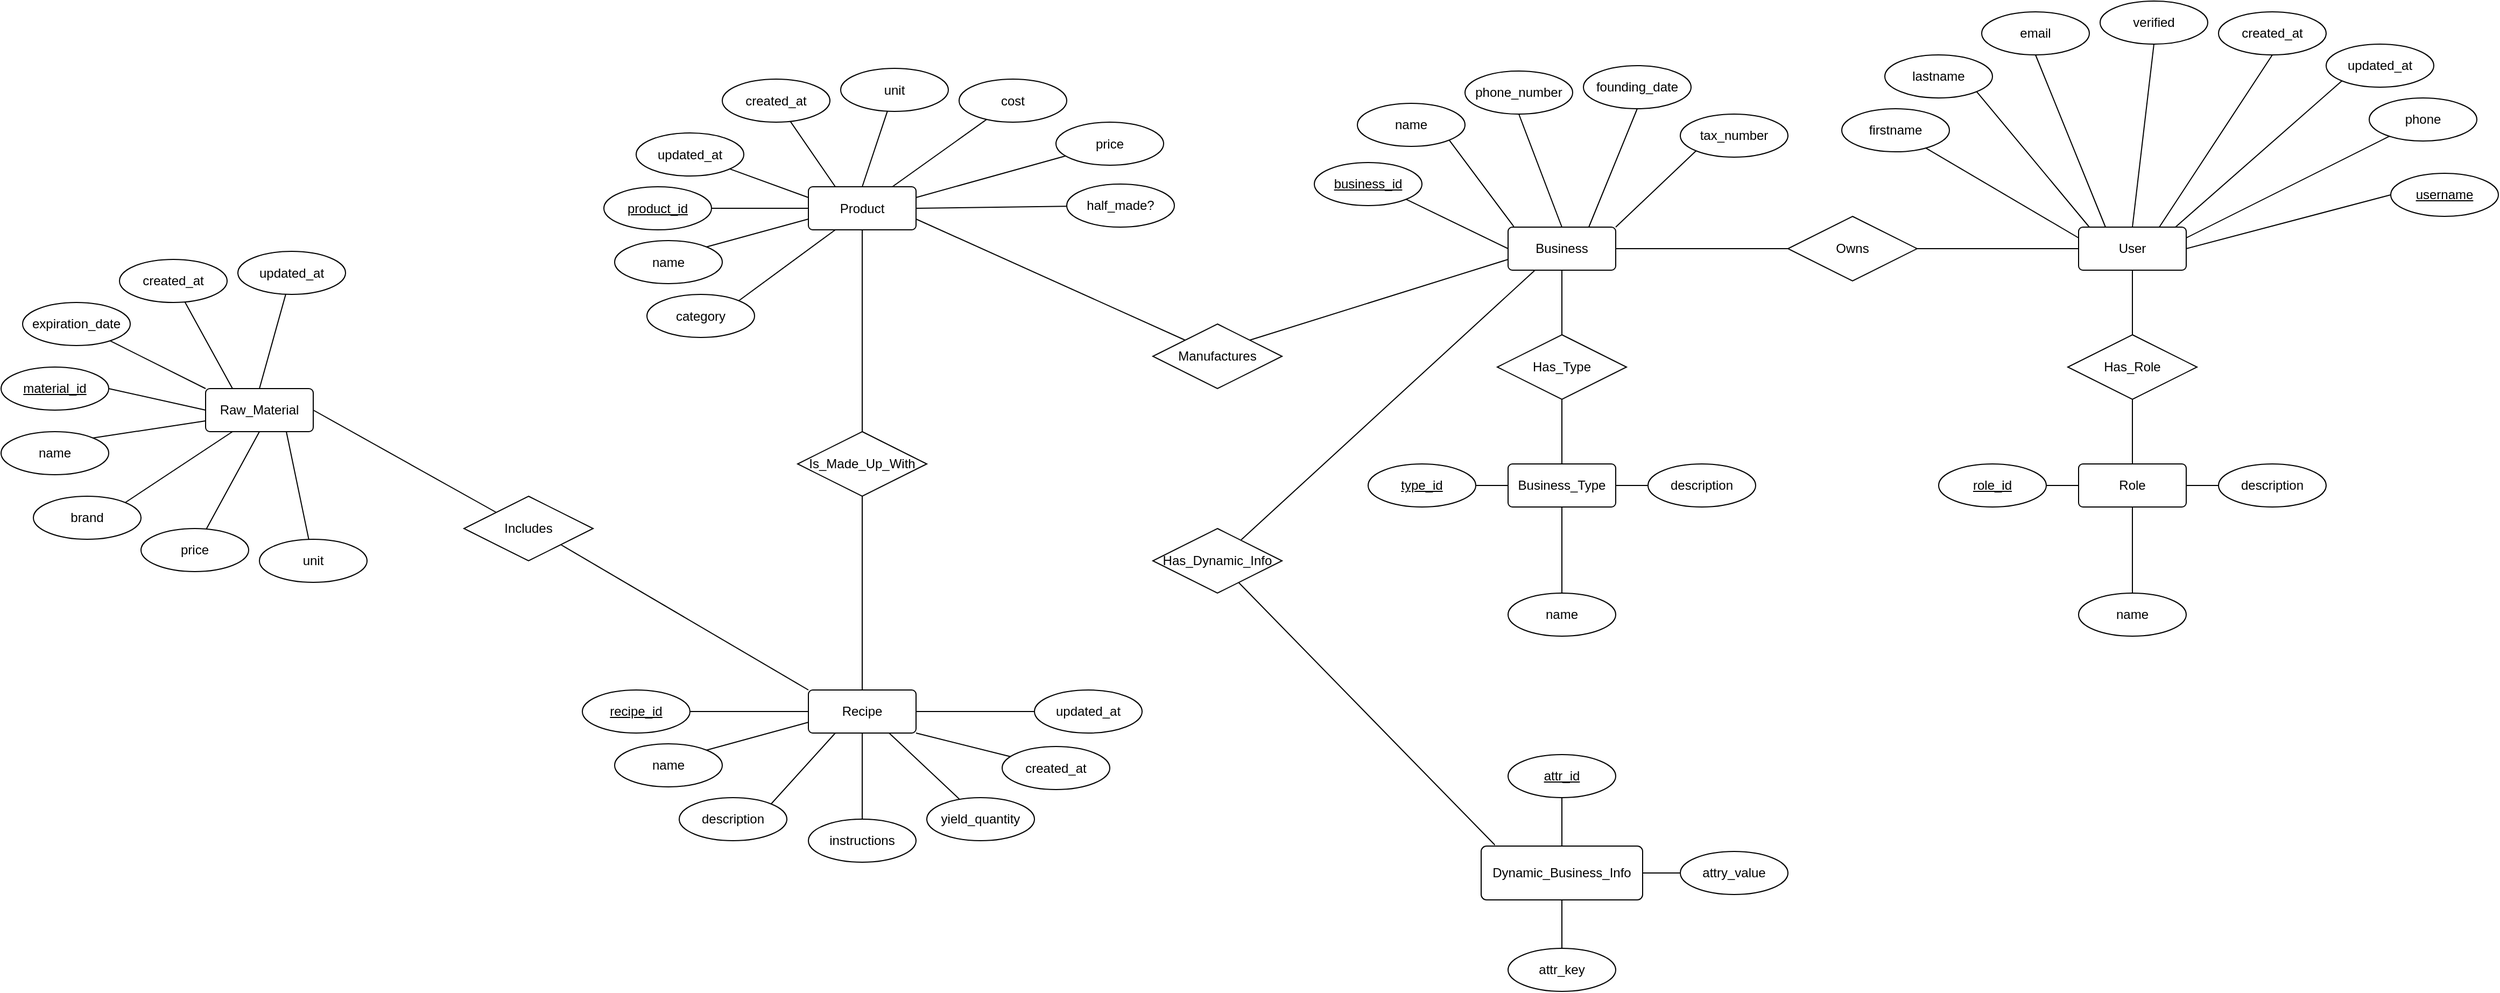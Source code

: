 <mxfile version="21.6.1" type="device">
  <diagram id="R2lEEEUBdFMjLlhIrx00" name="Page-1">
    <mxGraphModel dx="2848" dy="674" grid="1" gridSize="10" guides="1" tooltips="1" connect="1" arrows="1" fold="1" page="1" pageScale="1" pageWidth="827" pageHeight="1169" background="#ffffff" math="0" shadow="0" extFonts="Permanent Marker^https://fonts.googleapis.com/css?family=Permanent+Marker">
      <root>
        <mxCell id="0" />
        <mxCell id="1" parent="0" />
        <mxCell id="fsgZ0Ki85QxKcjYv2eqa-1" value="User" style="rounded=1;arcSize=10;whiteSpace=wrap;html=1;align=center;" parent="1" vertex="1">
          <mxGeometry x="360" y="330" width="100" height="40" as="geometry" />
        </mxCell>
        <mxCell id="fsgZ0Ki85QxKcjYv2eqa-3" value="&lt;u&gt;username&lt;/u&gt;" style="ellipse;whiteSpace=wrap;html=1;align=center;" parent="1" vertex="1">
          <mxGeometry x="650" y="280" width="100" height="40" as="geometry" />
        </mxCell>
        <mxCell id="fsgZ0Ki85QxKcjYv2eqa-4" value="firstname" style="ellipse;whiteSpace=wrap;html=1;align=center;" parent="1" vertex="1">
          <mxGeometry x="140" y="220" width="100" height="40" as="geometry" />
        </mxCell>
        <mxCell id="fsgZ0Ki85QxKcjYv2eqa-5" value="lastname" style="ellipse;whiteSpace=wrap;html=1;align=center;" parent="1" vertex="1">
          <mxGeometry x="180" y="170" width="100" height="40" as="geometry" />
        </mxCell>
        <mxCell id="fsgZ0Ki85QxKcjYv2eqa-6" value="verified" style="ellipse;whiteSpace=wrap;html=1;align=center;" parent="1" vertex="1">
          <mxGeometry x="380" y="120" width="100" height="40" as="geometry" />
        </mxCell>
        <mxCell id="fsgZ0Ki85QxKcjYv2eqa-7" value="" style="endArrow=none;html=1;rounded=0;exitX=0;exitY=0.25;exitDx=0;exitDy=0;" parent="1" source="fsgZ0Ki85QxKcjYv2eqa-1" target="fsgZ0Ki85QxKcjYv2eqa-4" edge="1">
          <mxGeometry relative="1" as="geometry">
            <mxPoint x="360" y="330" as="sourcePoint" />
            <mxPoint x="480" y="400" as="targetPoint" />
          </mxGeometry>
        </mxCell>
        <mxCell id="fsgZ0Ki85QxKcjYv2eqa-8" value="" style="endArrow=none;html=1;rounded=0;entryX=1;entryY=1;entryDx=0;entryDy=0;exitX=0.1;exitY=0;exitDx=0;exitDy=0;exitPerimeter=0;" parent="1" source="fsgZ0Ki85QxKcjYv2eqa-1" target="fsgZ0Ki85QxKcjYv2eqa-5" edge="1">
          <mxGeometry relative="1" as="geometry">
            <mxPoint x="380" y="330" as="sourcePoint" />
            <mxPoint x="420" y="210" as="targetPoint" />
          </mxGeometry>
        </mxCell>
        <mxCell id="fsgZ0Ki85QxKcjYv2eqa-9" value="" style="endArrow=none;html=1;rounded=0;entryX=0.5;entryY=1;entryDx=0;entryDy=0;exitX=0.5;exitY=0;exitDx=0;exitDy=0;" parent="1" source="fsgZ0Ki85QxKcjYv2eqa-1" target="fsgZ0Ki85QxKcjYv2eqa-6" edge="1">
          <mxGeometry relative="1" as="geometry">
            <mxPoint x="470" y="340" as="sourcePoint" />
            <mxPoint x="560" y="250" as="targetPoint" />
          </mxGeometry>
        </mxCell>
        <mxCell id="fsgZ0Ki85QxKcjYv2eqa-10" value="" style="endArrow=none;html=1;rounded=0;entryX=0;entryY=0.5;entryDx=0;entryDy=0;exitX=1;exitY=0.5;exitDx=0;exitDy=0;" parent="1" source="fsgZ0Ki85QxKcjYv2eqa-1" target="fsgZ0Ki85QxKcjYv2eqa-3" edge="1">
          <mxGeometry relative="1" as="geometry">
            <mxPoint x="450" y="350" as="sourcePoint" />
            <mxPoint x="610" y="310" as="targetPoint" />
          </mxGeometry>
        </mxCell>
        <mxCell id="fsgZ0Ki85QxKcjYv2eqa-12" value="email" style="ellipse;whiteSpace=wrap;html=1;align=center;" parent="1" vertex="1">
          <mxGeometry x="270" y="130" width="100" height="40" as="geometry" />
        </mxCell>
        <mxCell id="fsgZ0Ki85QxKcjYv2eqa-13" value="" style="endArrow=none;html=1;rounded=0;entryX=0.5;entryY=1;entryDx=0;entryDy=0;exitX=0.25;exitY=0;exitDx=0;exitDy=0;" parent="1" source="fsgZ0Ki85QxKcjYv2eqa-1" target="fsgZ0Ki85QxKcjYv2eqa-12" edge="1">
          <mxGeometry relative="1" as="geometry">
            <mxPoint x="500" y="330" as="sourcePoint" />
            <mxPoint x="540" y="210" as="targetPoint" />
          </mxGeometry>
        </mxCell>
        <mxCell id="fsgZ0Ki85QxKcjYv2eqa-14" value="created_at" style="ellipse;whiteSpace=wrap;html=1;align=center;" parent="1" vertex="1">
          <mxGeometry x="490" y="130" width="100" height="40" as="geometry" />
        </mxCell>
        <mxCell id="fsgZ0Ki85QxKcjYv2eqa-15" value="" style="endArrow=none;html=1;rounded=0;entryX=0.5;entryY=1;entryDx=0;entryDy=0;exitX=0.75;exitY=0;exitDx=0;exitDy=0;" parent="1" source="fsgZ0Ki85QxKcjYv2eqa-1" target="fsgZ0Ki85QxKcjYv2eqa-14" edge="1">
          <mxGeometry relative="1" as="geometry">
            <mxPoint x="450" y="330" as="sourcePoint" />
            <mxPoint x="520" y="160.12" as="targetPoint" />
          </mxGeometry>
        </mxCell>
        <mxCell id="fsgZ0Ki85QxKcjYv2eqa-16" value="updated_at" style="ellipse;whiteSpace=wrap;html=1;align=center;" parent="1" vertex="1">
          <mxGeometry x="590" y="160" width="100" height="40" as="geometry" />
        </mxCell>
        <mxCell id="fsgZ0Ki85QxKcjYv2eqa-17" value="" style="endArrow=none;html=1;rounded=0;entryX=0;entryY=1;entryDx=0;entryDy=0;" parent="1" target="fsgZ0Ki85QxKcjYv2eqa-16" edge="1">
          <mxGeometry relative="1" as="geometry">
            <mxPoint x="450" y="330" as="sourcePoint" />
            <mxPoint x="675" y="340" as="targetPoint" />
          </mxGeometry>
        </mxCell>
        <mxCell id="fsgZ0Ki85QxKcjYv2eqa-18" value="phone&lt;br&gt;" style="ellipse;whiteSpace=wrap;html=1;align=center;" parent="1" vertex="1">
          <mxGeometry x="630" y="210" width="100" height="40" as="geometry" />
        </mxCell>
        <mxCell id="fsgZ0Ki85QxKcjYv2eqa-19" value="" style="endArrow=none;html=1;rounded=0;exitX=1;exitY=0.25;exitDx=0;exitDy=0;" parent="1" source="fsgZ0Ki85QxKcjYv2eqa-1" target="fsgZ0Ki85QxKcjYv2eqa-18" edge="1">
          <mxGeometry relative="1" as="geometry">
            <mxPoint x="460" y="350" as="sourcePoint" />
            <mxPoint x="570" y="470" as="targetPoint" />
          </mxGeometry>
        </mxCell>
        <mxCell id="fsgZ0Ki85QxKcjYv2eqa-21" value="Business" style="rounded=1;arcSize=10;whiteSpace=wrap;html=1;align=center;" parent="1" vertex="1">
          <mxGeometry x="-170" y="330" width="100" height="40" as="geometry" />
        </mxCell>
        <mxCell id="fsgZ0Ki85QxKcjYv2eqa-22" value="&lt;u&gt;business_id&lt;/u&gt;" style="ellipse;whiteSpace=wrap;html=1;align=center;" parent="1" vertex="1">
          <mxGeometry x="-350" y="270" width="100" height="40" as="geometry" />
        </mxCell>
        <mxCell id="fsgZ0Ki85QxKcjYv2eqa-23" value="" style="endArrow=none;html=1;rounded=0;entryX=1;entryY=1;entryDx=0;entryDy=0;exitX=0;exitY=0.5;exitDx=0;exitDy=0;" parent="1" source="fsgZ0Ki85QxKcjYv2eqa-21" target="fsgZ0Ki85QxKcjYv2eqa-22" edge="1">
          <mxGeometry relative="1" as="geometry">
            <mxPoint x="-170" y="350" as="sourcePoint" />
            <mxPoint x="80" y="297" as="targetPoint" />
          </mxGeometry>
        </mxCell>
        <mxCell id="fsgZ0Ki85QxKcjYv2eqa-24" value="tax_number" style="ellipse;whiteSpace=wrap;html=1;align=center;" parent="1" vertex="1">
          <mxGeometry x="-10" y="225" width="100" height="40" as="geometry" />
        </mxCell>
        <mxCell id="fsgZ0Ki85QxKcjYv2eqa-25" value="" style="endArrow=none;html=1;rounded=0;entryX=0;entryY=1;entryDx=0;entryDy=0;exitX=1;exitY=0;exitDx=0;exitDy=0;" parent="1" source="fsgZ0Ki85QxKcjYv2eqa-21" target="fsgZ0Ki85QxKcjYv2eqa-24" edge="1">
          <mxGeometry relative="1" as="geometry">
            <mxPoint x="210" y="350" as="sourcePoint" />
            <mxPoint x="-270" y="400" as="targetPoint" />
          </mxGeometry>
        </mxCell>
        <mxCell id="fsgZ0Ki85QxKcjYv2eqa-27" value="phone_number" style="ellipse;whiteSpace=wrap;html=1;align=center;" parent="1" vertex="1">
          <mxGeometry x="-210" y="185" width="100" height="40" as="geometry" />
        </mxCell>
        <mxCell id="fsgZ0Ki85QxKcjYv2eqa-28" value="" style="endArrow=none;html=1;rounded=0;entryX=0.5;entryY=1;entryDx=0;entryDy=0;exitX=0.5;exitY=0;exitDx=0;exitDy=0;" parent="1" source="fsgZ0Ki85QxKcjYv2eqa-21" target="fsgZ0Ki85QxKcjYv2eqa-27" edge="1">
          <mxGeometry relative="1" as="geometry">
            <mxPoint x="-140" y="330" as="sourcePoint" />
            <mxPoint x="-144" y="230" as="targetPoint" />
          </mxGeometry>
        </mxCell>
        <mxCell id="fsgZ0Ki85QxKcjYv2eqa-29" value="founding_date" style="ellipse;whiteSpace=wrap;html=1;align=center;" parent="1" vertex="1">
          <mxGeometry x="-100" y="180" width="100" height="40" as="geometry" />
        </mxCell>
        <mxCell id="fsgZ0Ki85QxKcjYv2eqa-30" value="" style="endArrow=none;html=1;rounded=0;entryX=0.5;entryY=1;entryDx=0;entryDy=0;exitX=0.75;exitY=0;exitDx=0;exitDy=0;" parent="1" source="fsgZ0Ki85QxKcjYv2eqa-21" target="fsgZ0Ki85QxKcjYv2eqa-29" edge="1">
          <mxGeometry relative="1" as="geometry">
            <mxPoint x="-83" y="302" as="sourcePoint" />
            <mxPoint x="40" y="240" as="targetPoint" />
          </mxGeometry>
        </mxCell>
        <mxCell id="fsgZ0Ki85QxKcjYv2eqa-31" value="name" style="ellipse;whiteSpace=wrap;html=1;align=center;" parent="1" vertex="1">
          <mxGeometry x="-310" y="215" width="100" height="40" as="geometry" />
        </mxCell>
        <mxCell id="fsgZ0Ki85QxKcjYv2eqa-32" value="" style="endArrow=none;html=1;rounded=0;entryX=1;entryY=1;entryDx=0;entryDy=0;exitX=0.053;exitY=-0.013;exitDx=0;exitDy=0;exitPerimeter=0;" parent="1" source="fsgZ0Ki85QxKcjYv2eqa-21" target="fsgZ0Ki85QxKcjYv2eqa-31" edge="1">
          <mxGeometry relative="1" as="geometry">
            <mxPoint x="-170" y="330" as="sourcePoint" />
            <mxPoint x="-284" y="250" as="targetPoint" />
          </mxGeometry>
        </mxCell>
        <mxCell id="fsgZ0Ki85QxKcjYv2eqa-35" value="Business_Type" style="rounded=1;arcSize=10;whiteSpace=wrap;html=1;align=center;" parent="1" vertex="1">
          <mxGeometry x="-170" y="550" width="100" height="40" as="geometry" />
        </mxCell>
        <mxCell id="fsgZ0Ki85QxKcjYv2eqa-36" value="&lt;u&gt;type_id&lt;/u&gt;" style="ellipse;whiteSpace=wrap;html=1;align=center;" parent="1" vertex="1">
          <mxGeometry x="-300" y="550" width="100" height="40" as="geometry" />
        </mxCell>
        <mxCell id="fsgZ0Ki85QxKcjYv2eqa-37" value="" style="endArrow=none;html=1;rounded=0;entryX=1;entryY=0.5;entryDx=0;entryDy=0;exitX=0;exitY=0.5;exitDx=0;exitDy=0;" parent="1" source="fsgZ0Ki85QxKcjYv2eqa-35" target="fsgZ0Ki85QxKcjYv2eqa-36" edge="1">
          <mxGeometry relative="1" as="geometry">
            <mxPoint x="-170" y="570" as="sourcePoint" />
            <mxPoint x="80" y="517" as="targetPoint" />
          </mxGeometry>
        </mxCell>
        <mxCell id="fsgZ0Ki85QxKcjYv2eqa-40" value="description" style="ellipse;whiteSpace=wrap;html=1;align=center;" parent="1" vertex="1">
          <mxGeometry x="-40" y="550" width="100" height="40" as="geometry" />
        </mxCell>
        <mxCell id="fsgZ0Ki85QxKcjYv2eqa-41" value="" style="endArrow=none;html=1;rounded=0;entryX=0;entryY=0.5;entryDx=0;entryDy=0;exitX=1;exitY=0.5;exitDx=0;exitDy=0;" parent="1" source="fsgZ0Ki85QxKcjYv2eqa-35" target="fsgZ0Ki85QxKcjYv2eqa-40" edge="1">
          <mxGeometry relative="1" as="geometry">
            <mxPoint x="-140" y="550" as="sourcePoint" />
            <mxPoint x="-144" y="450" as="targetPoint" />
          </mxGeometry>
        </mxCell>
        <mxCell id="fsgZ0Ki85QxKcjYv2eqa-44" value="name" style="ellipse;whiteSpace=wrap;html=1;align=center;" parent="1" vertex="1">
          <mxGeometry x="-170" y="670" width="100" height="40" as="geometry" />
        </mxCell>
        <mxCell id="fsgZ0Ki85QxKcjYv2eqa-45" value="" style="endArrow=none;html=1;rounded=0;exitX=0.5;exitY=1;exitDx=0;exitDy=0;entryX=0.5;entryY=0;entryDx=0;entryDy=0;" parent="1" source="fsgZ0Ki85QxKcjYv2eqa-35" target="fsgZ0Ki85QxKcjYv2eqa-44" edge="1">
          <mxGeometry relative="1" as="geometry">
            <mxPoint x="-120" y="590" as="sourcePoint" />
            <mxPoint x="-114" y="630" as="targetPoint" />
          </mxGeometry>
        </mxCell>
        <mxCell id="fsgZ0Ki85QxKcjYv2eqa-46" value="Has_Type" style="shape=rhombus;perimeter=rhombusPerimeter;whiteSpace=wrap;html=1;align=center;" parent="1" vertex="1">
          <mxGeometry x="-180" y="430" width="120" height="60" as="geometry" />
        </mxCell>
        <mxCell id="fsgZ0Ki85QxKcjYv2eqa-47" value="" style="endArrow=none;html=1;rounded=0;entryX=0.5;entryY=1;entryDx=0;entryDy=0;exitX=0.5;exitY=0;exitDx=0;exitDy=0;" parent="1" source="fsgZ0Ki85QxKcjYv2eqa-35" target="fsgZ0Ki85QxKcjYv2eqa-46" edge="1">
          <mxGeometry width="50" height="50" relative="1" as="geometry">
            <mxPoint x="-104" y="540" as="sourcePoint" />
            <mxPoint x="-54" y="490" as="targetPoint" />
          </mxGeometry>
        </mxCell>
        <mxCell id="fsgZ0Ki85QxKcjYv2eqa-49" value="" style="endArrow=none;html=1;rounded=0;entryX=0.5;entryY=1;entryDx=0;entryDy=0;exitX=0.5;exitY=0;exitDx=0;exitDy=0;" parent="1" source="fsgZ0Ki85QxKcjYv2eqa-46" target="fsgZ0Ki85QxKcjYv2eqa-21" edge="1">
          <mxGeometry width="50" height="50" relative="1" as="geometry">
            <mxPoint x="-120.5" y="430" as="sourcePoint" />
            <mxPoint x="-120.5" y="370" as="targetPoint" />
          </mxGeometry>
        </mxCell>
        <mxCell id="fsgZ0Ki85QxKcjYv2eqa-51" value="Owns" style="shape=rhombus;perimeter=rhombusPerimeter;whiteSpace=wrap;html=1;align=center;" parent="1" vertex="1">
          <mxGeometry x="90" y="320" width="120" height="60" as="geometry" />
        </mxCell>
        <mxCell id="fsgZ0Ki85QxKcjYv2eqa-52" value="" style="endArrow=none;html=1;rounded=0;entryX=0;entryY=0.5;entryDx=0;entryDy=0;exitX=1;exitY=0.5;exitDx=0;exitDy=0;" parent="1" source="fsgZ0Ki85QxKcjYv2eqa-51" target="fsgZ0Ki85QxKcjYv2eqa-1" edge="1">
          <mxGeometry relative="1" as="geometry">
            <mxPoint x="210" y="350" as="sourcePoint" />
            <mxPoint x="320" y="350" as="targetPoint" />
          </mxGeometry>
        </mxCell>
        <mxCell id="fsgZ0Ki85QxKcjYv2eqa-53" value="" style="endArrow=none;html=1;rounded=0;entryX=0;entryY=0.5;entryDx=0;entryDy=0;exitX=1;exitY=0.5;exitDx=0;exitDy=0;" parent="1" source="fsgZ0Ki85QxKcjYv2eqa-21" target="fsgZ0Ki85QxKcjYv2eqa-51" edge="1">
          <mxGeometry relative="1" as="geometry">
            <mxPoint x="-40" y="350" as="sourcePoint" />
            <mxPoint x="80" y="350" as="targetPoint" />
          </mxGeometry>
        </mxCell>
        <mxCell id="fsgZ0Ki85QxKcjYv2eqa-55" value="Role" style="rounded=1;arcSize=10;whiteSpace=wrap;html=1;align=center;" parent="1" vertex="1">
          <mxGeometry x="360" y="550" width="100" height="40" as="geometry" />
        </mxCell>
        <mxCell id="fsgZ0Ki85QxKcjYv2eqa-56" value="&lt;u&gt;role_id&lt;/u&gt;" style="ellipse;whiteSpace=wrap;html=1;align=center;" parent="1" vertex="1">
          <mxGeometry x="230" y="550" width="100" height="40" as="geometry" />
        </mxCell>
        <mxCell id="fsgZ0Ki85QxKcjYv2eqa-57" value="" style="endArrow=none;html=1;rounded=0;entryX=1;entryY=0.5;entryDx=0;entryDy=0;exitX=0;exitY=0.5;exitDx=0;exitDy=0;" parent="1" source="fsgZ0Ki85QxKcjYv2eqa-55" target="fsgZ0Ki85QxKcjYv2eqa-56" edge="1">
          <mxGeometry relative="1" as="geometry">
            <mxPoint x="360" y="570" as="sourcePoint" />
            <mxPoint x="610" y="517" as="targetPoint" />
          </mxGeometry>
        </mxCell>
        <mxCell id="fsgZ0Ki85QxKcjYv2eqa-58" value="description" style="ellipse;whiteSpace=wrap;html=1;align=center;" parent="1" vertex="1">
          <mxGeometry x="490" y="550" width="100" height="40" as="geometry" />
        </mxCell>
        <mxCell id="fsgZ0Ki85QxKcjYv2eqa-59" value="" style="endArrow=none;html=1;rounded=0;entryX=0;entryY=0.5;entryDx=0;entryDy=0;" parent="1" source="fsgZ0Ki85QxKcjYv2eqa-55" target="fsgZ0Ki85QxKcjYv2eqa-58" edge="1">
          <mxGeometry relative="1" as="geometry">
            <mxPoint x="390" y="550" as="sourcePoint" />
            <mxPoint x="386" y="450" as="targetPoint" />
          </mxGeometry>
        </mxCell>
        <mxCell id="fsgZ0Ki85QxKcjYv2eqa-60" value="name" style="ellipse;whiteSpace=wrap;html=1;align=center;" parent="1" vertex="1">
          <mxGeometry x="360" y="670" width="100" height="40" as="geometry" />
        </mxCell>
        <mxCell id="fsgZ0Ki85QxKcjYv2eqa-61" value="" style="endArrow=none;html=1;rounded=0;exitX=0.5;exitY=1;exitDx=0;exitDy=0;entryX=0.5;entryY=0;entryDx=0;entryDy=0;" parent="1" source="fsgZ0Ki85QxKcjYv2eqa-55" target="fsgZ0Ki85QxKcjYv2eqa-60" edge="1">
          <mxGeometry relative="1" as="geometry">
            <mxPoint x="410" y="590" as="sourcePoint" />
            <mxPoint x="416" y="630" as="targetPoint" />
          </mxGeometry>
        </mxCell>
        <mxCell id="fsgZ0Ki85QxKcjYv2eqa-63" value="Has_Role" style="shape=rhombus;perimeter=rhombusPerimeter;whiteSpace=wrap;html=1;align=center;" parent="1" vertex="1">
          <mxGeometry x="350" y="430" width="120" height="60" as="geometry" />
        </mxCell>
        <mxCell id="fsgZ0Ki85QxKcjYv2eqa-64" value="" style="endArrow=none;html=1;rounded=0;entryX=0.5;entryY=0;entryDx=0;entryDy=0;" parent="1" target="fsgZ0Ki85QxKcjYv2eqa-63" edge="1">
          <mxGeometry relative="1" as="geometry">
            <mxPoint x="410" y="370" as="sourcePoint" />
            <mxPoint x="410" y="430" as="targetPoint" />
          </mxGeometry>
        </mxCell>
        <mxCell id="fsgZ0Ki85QxKcjYv2eqa-65" value="" style="endArrow=none;html=1;rounded=0;entryX=0.5;entryY=0;entryDx=0;entryDy=0;" parent="1" target="fsgZ0Ki85QxKcjYv2eqa-55" edge="1">
          <mxGeometry relative="1" as="geometry">
            <mxPoint x="410" y="490" as="sourcePoint" />
            <mxPoint x="420" y="440" as="targetPoint" />
          </mxGeometry>
        </mxCell>
        <mxCell id="fsgZ0Ki85QxKcjYv2eqa-89" value="Product" style="rounded=1;arcSize=10;whiteSpace=wrap;html=1;align=center;" parent="1" vertex="1">
          <mxGeometry x="-820" y="292.5" width="100" height="40" as="geometry" />
        </mxCell>
        <mxCell id="fsgZ0Ki85QxKcjYv2eqa-90" value="&lt;u&gt;product_id&lt;/u&gt;" style="ellipse;whiteSpace=wrap;html=1;align=center;" parent="1" vertex="1">
          <mxGeometry x="-1010" y="292.5" width="100" height="40" as="geometry" />
        </mxCell>
        <mxCell id="fsgZ0Ki85QxKcjYv2eqa-91" value="" style="endArrow=none;html=1;rounded=0;entryX=1;entryY=0.5;entryDx=0;entryDy=0;exitX=0;exitY=0.5;exitDx=0;exitDy=0;" parent="1" source="fsgZ0Ki85QxKcjYv2eqa-89" target="fsgZ0Ki85QxKcjYv2eqa-90" edge="1">
          <mxGeometry relative="1" as="geometry">
            <mxPoint x="-820" y="312.5" as="sourcePoint" />
            <mxPoint x="-570" y="259.5" as="targetPoint" />
          </mxGeometry>
        </mxCell>
        <mxCell id="fsgZ0Ki85QxKcjYv2eqa-92" value="price" style="ellipse;whiteSpace=wrap;html=1;align=center;" parent="1" vertex="1">
          <mxGeometry x="-590" y="232.5" width="100" height="40" as="geometry" />
        </mxCell>
        <mxCell id="fsgZ0Ki85QxKcjYv2eqa-93" value="" style="endArrow=none;html=1;rounded=0;exitX=1;exitY=0.25;exitDx=0;exitDy=0;" parent="1" source="fsgZ0Ki85QxKcjYv2eqa-89" target="fsgZ0Ki85QxKcjYv2eqa-92" edge="1">
          <mxGeometry relative="1" as="geometry">
            <mxPoint x="-790" y="292.5" as="sourcePoint" />
            <mxPoint x="-794" y="192.5" as="targetPoint" />
          </mxGeometry>
        </mxCell>
        <mxCell id="fsgZ0Ki85QxKcjYv2eqa-94" value="name" style="ellipse;whiteSpace=wrap;html=1;align=center;" parent="1" vertex="1">
          <mxGeometry x="-1000" y="342.5" width="100" height="40" as="geometry" />
        </mxCell>
        <mxCell id="fsgZ0Ki85QxKcjYv2eqa-95" value="" style="endArrow=none;html=1;rounded=0;exitX=0;exitY=0.75;exitDx=0;exitDy=0;entryX=1;entryY=0;entryDx=0;entryDy=0;" parent="1" source="fsgZ0Ki85QxKcjYv2eqa-89" target="fsgZ0Ki85QxKcjYv2eqa-94" edge="1">
          <mxGeometry relative="1" as="geometry">
            <mxPoint x="-770" y="332.5" as="sourcePoint" />
            <mxPoint x="-764" y="372.5" as="targetPoint" />
          </mxGeometry>
        </mxCell>
        <mxCell id="fsgZ0Ki85QxKcjYv2eqa-96" value="category" style="ellipse;whiteSpace=wrap;html=1;align=center;" parent="1" vertex="1">
          <mxGeometry x="-970" y="392.5" width="100" height="40" as="geometry" />
        </mxCell>
        <mxCell id="fsgZ0Ki85QxKcjYv2eqa-97" value="" style="endArrow=none;html=1;rounded=0;exitX=0.25;exitY=1;exitDx=0;exitDy=0;entryX=1;entryY=0;entryDx=0;entryDy=0;" parent="1" source="fsgZ0Ki85QxKcjYv2eqa-89" target="fsgZ0Ki85QxKcjYv2eqa-96" edge="1">
          <mxGeometry relative="1" as="geometry">
            <mxPoint x="-702" y="332.5" as="sourcePoint" />
            <mxPoint x="-654" y="372.5" as="targetPoint" />
          </mxGeometry>
        </mxCell>
        <mxCell id="fsgZ0Ki85QxKcjYv2eqa-98" value="cost" style="ellipse;whiteSpace=wrap;html=1;align=center;" parent="1" vertex="1">
          <mxGeometry x="-680" y="192.5" width="100" height="40" as="geometry" />
        </mxCell>
        <mxCell id="fsgZ0Ki85QxKcjYv2eqa-99" value="" style="endArrow=none;html=1;rounded=0;" parent="1" source="fsgZ0Ki85QxKcjYv2eqa-89" target="fsgZ0Ki85QxKcjYv2eqa-98" edge="1">
          <mxGeometry relative="1" as="geometry">
            <mxPoint x="-650" y="322.5" as="sourcePoint" />
            <mxPoint x="-674" y="182.5" as="targetPoint" />
          </mxGeometry>
        </mxCell>
        <mxCell id="fsgZ0Ki85QxKcjYv2eqa-100" value="unit" style="ellipse;whiteSpace=wrap;html=1;align=center;" parent="1" vertex="1">
          <mxGeometry x="-790" y="182.5" width="100" height="40" as="geometry" />
        </mxCell>
        <mxCell id="fsgZ0Ki85QxKcjYv2eqa-101" value="" style="endArrow=none;html=1;rounded=0;exitX=0.5;exitY=0;exitDx=0;exitDy=0;" parent="1" source="fsgZ0Ki85QxKcjYv2eqa-89" target="fsgZ0Ki85QxKcjYv2eqa-100" edge="1">
          <mxGeometry relative="1" as="geometry">
            <mxPoint x="-660" y="292.5" as="sourcePoint" />
            <mxPoint x="-589" y="142.5" as="targetPoint" />
          </mxGeometry>
        </mxCell>
        <mxCell id="fsgZ0Ki85QxKcjYv2eqa-102" value="created_at" style="ellipse;whiteSpace=wrap;html=1;align=center;" parent="1" vertex="1">
          <mxGeometry x="-900" y="192.5" width="100" height="40" as="geometry" />
        </mxCell>
        <mxCell id="fsgZ0Ki85QxKcjYv2eqa-103" value="" style="endArrow=none;html=1;rounded=0;exitX=0.25;exitY=0;exitDx=0;exitDy=0;" parent="1" source="fsgZ0Ki85QxKcjYv2eqa-89" target="fsgZ0Ki85QxKcjYv2eqa-102" edge="1">
          <mxGeometry relative="1" as="geometry">
            <mxPoint x="-630" y="242.5" as="sourcePoint" />
            <mxPoint x="-559" y="92.5" as="targetPoint" />
          </mxGeometry>
        </mxCell>
        <mxCell id="fsgZ0Ki85QxKcjYv2eqa-104" value="updated_at" style="ellipse;whiteSpace=wrap;html=1;align=center;" parent="1" vertex="1">
          <mxGeometry x="-980" y="242.5" width="100" height="40" as="geometry" />
        </mxCell>
        <mxCell id="fsgZ0Ki85QxKcjYv2eqa-105" value="" style="endArrow=none;html=1;rounded=0;exitX=0;exitY=0.25;exitDx=0;exitDy=0;" parent="1" source="fsgZ0Ki85QxKcjYv2eqa-89" target="fsgZ0Ki85QxKcjYv2eqa-104" edge="1">
          <mxGeometry relative="1" as="geometry">
            <mxPoint x="-720" y="312.5" as="sourcePoint" />
            <mxPoint x="-554" y="42.5" as="targetPoint" />
          </mxGeometry>
        </mxCell>
        <mxCell id="fsgZ0Ki85QxKcjYv2eqa-106" value="Manufactures" style="shape=rhombus;perimeter=rhombusPerimeter;whiteSpace=wrap;html=1;align=center;" parent="1" vertex="1">
          <mxGeometry x="-500" y="420" width="120" height="60" as="geometry" />
        </mxCell>
        <mxCell id="fsgZ0Ki85QxKcjYv2eqa-107" value="" style="endArrow=none;html=1;rounded=0;exitX=1;exitY=0.75;exitDx=0;exitDy=0;entryX=0;entryY=0;entryDx=0;entryDy=0;" parent="1" source="fsgZ0Ki85QxKcjYv2eqa-89" target="fsgZ0Ki85QxKcjYv2eqa-106" edge="1">
          <mxGeometry relative="1" as="geometry">
            <mxPoint x="-855" y="335" as="sourcePoint" />
            <mxPoint x="-945" y="401" as="targetPoint" />
          </mxGeometry>
        </mxCell>
        <mxCell id="fsgZ0Ki85QxKcjYv2eqa-108" value="" style="endArrow=none;html=1;rounded=0;exitX=0;exitY=0.75;exitDx=0;exitDy=0;entryX=1;entryY=0;entryDx=0;entryDy=0;" parent="1" source="fsgZ0Ki85QxKcjYv2eqa-21" target="fsgZ0Ki85QxKcjYv2eqa-106" edge="1">
          <mxGeometry relative="1" as="geometry">
            <mxPoint x="-780" y="325" as="sourcePoint" />
            <mxPoint x="-540" y="395" as="targetPoint" />
          </mxGeometry>
        </mxCell>
        <mxCell id="fsgZ0Ki85QxKcjYv2eqa-109" value="Is_Made_Up_With" style="shape=rhombus;perimeter=rhombusPerimeter;whiteSpace=wrap;html=1;align=center;" parent="1" vertex="1">
          <mxGeometry x="-830" y="520" width="120" height="60" as="geometry" />
        </mxCell>
        <mxCell id="fsgZ0Ki85QxKcjYv2eqa-110" value="" style="endArrow=none;html=1;rounded=0;exitX=0.5;exitY=1;exitDx=0;exitDy=0;entryX=0.5;entryY=0;entryDx=0;entryDy=0;" parent="1" source="fsgZ0Ki85QxKcjYv2eqa-89" target="fsgZ0Ki85QxKcjYv2eqa-109" edge="1">
          <mxGeometry relative="1" as="geometry">
            <mxPoint x="-710" y="333" as="sourcePoint" />
            <mxPoint x="-460" y="445" as="targetPoint" />
          </mxGeometry>
        </mxCell>
        <mxCell id="fsgZ0Ki85QxKcjYv2eqa-111" value="" style="endArrow=none;html=1;rounded=0;exitX=0.5;exitY=1;exitDx=0;exitDy=0;" parent="1" source="fsgZ0Ki85QxKcjYv2eqa-109" target="fsgZ0Ki85QxKcjYv2eqa-132" edge="1">
          <mxGeometry relative="1" as="geometry">
            <mxPoint x="-770.48" y="480" as="sourcePoint" />
            <mxPoint x="-770" y="590" as="targetPoint" />
          </mxGeometry>
        </mxCell>
        <mxCell id="fsgZ0Ki85QxKcjYv2eqa-132" value="Recipe" style="rounded=1;arcSize=10;whiteSpace=wrap;html=1;align=center;" parent="1" vertex="1">
          <mxGeometry x="-820" y="760" width="100" height="40" as="geometry" />
        </mxCell>
        <mxCell id="fsgZ0Ki85QxKcjYv2eqa-133" value="&lt;u&gt;recipe_id&lt;/u&gt;" style="ellipse;whiteSpace=wrap;html=1;align=center;" parent="1" vertex="1">
          <mxGeometry x="-1030" y="760" width="100" height="40" as="geometry" />
        </mxCell>
        <mxCell id="fsgZ0Ki85QxKcjYv2eqa-134" value="" style="endArrow=none;html=1;rounded=0;entryX=1;entryY=0.5;entryDx=0;entryDy=0;exitX=0;exitY=0.5;exitDx=0;exitDy=0;" parent="1" source="fsgZ0Ki85QxKcjYv2eqa-132" target="fsgZ0Ki85QxKcjYv2eqa-133" edge="1">
          <mxGeometry relative="1" as="geometry">
            <mxPoint x="-820" y="780" as="sourcePoint" />
            <mxPoint x="-570" y="727" as="targetPoint" />
          </mxGeometry>
        </mxCell>
        <mxCell id="fsgZ0Ki85QxKcjYv2eqa-135" value="instructions" style="ellipse;whiteSpace=wrap;html=1;align=center;" parent="1" vertex="1">
          <mxGeometry x="-820" y="880" width="100" height="40" as="geometry" />
        </mxCell>
        <mxCell id="fsgZ0Ki85QxKcjYv2eqa-136" value="" style="endArrow=none;html=1;rounded=0;exitX=0.5;exitY=1;exitDx=0;exitDy=0;" parent="1" source="fsgZ0Ki85QxKcjYv2eqa-132" target="fsgZ0Ki85QxKcjYv2eqa-135" edge="1">
          <mxGeometry relative="1" as="geometry">
            <mxPoint x="-790" y="760" as="sourcePoint" />
            <mxPoint x="-794" y="660" as="targetPoint" />
          </mxGeometry>
        </mxCell>
        <mxCell id="fsgZ0Ki85QxKcjYv2eqa-137" value="name" style="ellipse;whiteSpace=wrap;html=1;align=center;" parent="1" vertex="1">
          <mxGeometry x="-1000" y="810" width="100" height="40" as="geometry" />
        </mxCell>
        <mxCell id="fsgZ0Ki85QxKcjYv2eqa-138" value="" style="endArrow=none;html=1;rounded=0;exitX=0;exitY=0.75;exitDx=0;exitDy=0;entryX=1;entryY=0;entryDx=0;entryDy=0;" parent="1" source="fsgZ0Ki85QxKcjYv2eqa-132" target="fsgZ0Ki85QxKcjYv2eqa-137" edge="1">
          <mxGeometry relative="1" as="geometry">
            <mxPoint x="-770" y="800" as="sourcePoint" />
            <mxPoint x="-764" y="840" as="targetPoint" />
          </mxGeometry>
        </mxCell>
        <mxCell id="fsgZ0Ki85QxKcjYv2eqa-139" value="description" style="ellipse;whiteSpace=wrap;html=1;align=center;" parent="1" vertex="1">
          <mxGeometry x="-940" y="860" width="100" height="40" as="geometry" />
        </mxCell>
        <mxCell id="fsgZ0Ki85QxKcjYv2eqa-140" value="" style="endArrow=none;html=1;rounded=0;exitX=0.25;exitY=1;exitDx=0;exitDy=0;entryX=1;entryY=0;entryDx=0;entryDy=0;" parent="1" source="fsgZ0Ki85QxKcjYv2eqa-132" target="fsgZ0Ki85QxKcjYv2eqa-139" edge="1">
          <mxGeometry relative="1" as="geometry">
            <mxPoint x="-702" y="800" as="sourcePoint" />
            <mxPoint x="-654" y="840" as="targetPoint" />
          </mxGeometry>
        </mxCell>
        <mxCell id="fsgZ0Ki85QxKcjYv2eqa-141" value="yield_quantity" style="ellipse;whiteSpace=wrap;html=1;align=center;" parent="1" vertex="1">
          <mxGeometry x="-710" y="860" width="100" height="40" as="geometry" />
        </mxCell>
        <mxCell id="fsgZ0Ki85QxKcjYv2eqa-142" value="" style="endArrow=none;html=1;rounded=0;exitX=0.75;exitY=1;exitDx=0;exitDy=0;" parent="1" source="fsgZ0Ki85QxKcjYv2eqa-132" target="fsgZ0Ki85QxKcjYv2eqa-141" edge="1">
          <mxGeometry relative="1" as="geometry">
            <mxPoint x="-650" y="790" as="sourcePoint" />
            <mxPoint x="-674" y="650" as="targetPoint" />
          </mxGeometry>
        </mxCell>
        <mxCell id="fsgZ0Ki85QxKcjYv2eqa-143" value="created_at" style="ellipse;whiteSpace=wrap;html=1;align=center;" parent="1" vertex="1">
          <mxGeometry x="-640" y="812.5" width="100" height="40" as="geometry" />
        </mxCell>
        <mxCell id="fsgZ0Ki85QxKcjYv2eqa-144" value="" style="endArrow=none;html=1;rounded=0;exitX=1;exitY=1;exitDx=0;exitDy=0;" parent="1" source="fsgZ0Ki85QxKcjYv2eqa-132" target="fsgZ0Ki85QxKcjYv2eqa-143" edge="1">
          <mxGeometry relative="1" as="geometry">
            <mxPoint x="-630" y="710" as="sourcePoint" />
            <mxPoint x="-559" y="560" as="targetPoint" />
          </mxGeometry>
        </mxCell>
        <mxCell id="fsgZ0Ki85QxKcjYv2eqa-145" value="updated_at" style="ellipse;whiteSpace=wrap;html=1;align=center;" parent="1" vertex="1">
          <mxGeometry x="-610" y="760" width="100" height="40" as="geometry" />
        </mxCell>
        <mxCell id="fsgZ0Ki85QxKcjYv2eqa-146" value="" style="endArrow=none;html=1;rounded=0;exitX=1;exitY=0.5;exitDx=0;exitDy=0;" parent="1" source="fsgZ0Ki85QxKcjYv2eqa-132" target="fsgZ0Ki85QxKcjYv2eqa-145" edge="1">
          <mxGeometry relative="1" as="geometry">
            <mxPoint x="-720" y="780" as="sourcePoint" />
            <mxPoint x="-554" y="510" as="targetPoint" />
          </mxGeometry>
        </mxCell>
        <mxCell id="fsgZ0Ki85QxKcjYv2eqa-67" value="Raw_Material" style="rounded=1;arcSize=10;whiteSpace=wrap;html=1;align=center;" parent="1" vertex="1">
          <mxGeometry x="-1380" y="480" width="100" height="40" as="geometry" />
        </mxCell>
        <mxCell id="fsgZ0Ki85QxKcjYv2eqa-68" value="&lt;u&gt;material_id&lt;/u&gt;" style="ellipse;whiteSpace=wrap;html=1;align=center;" parent="1" vertex="1">
          <mxGeometry x="-1570" y="460" width="100" height="40" as="geometry" />
        </mxCell>
        <mxCell id="fsgZ0Ki85QxKcjYv2eqa-69" value="" style="endArrow=none;html=1;rounded=0;entryX=1;entryY=0.5;entryDx=0;entryDy=0;exitX=0;exitY=0.5;exitDx=0;exitDy=0;" parent="1" source="fsgZ0Ki85QxKcjYv2eqa-67" target="fsgZ0Ki85QxKcjYv2eqa-68" edge="1">
          <mxGeometry relative="1" as="geometry">
            <mxPoint x="-1380" y="500" as="sourcePoint" />
            <mxPoint x="-1130" y="447" as="targetPoint" />
          </mxGeometry>
        </mxCell>
        <mxCell id="fsgZ0Ki85QxKcjYv2eqa-70" value="price" style="ellipse;whiteSpace=wrap;html=1;align=center;" parent="1" vertex="1">
          <mxGeometry x="-1440" y="610" width="100" height="40" as="geometry" />
        </mxCell>
        <mxCell id="fsgZ0Ki85QxKcjYv2eqa-71" value="" style="endArrow=none;html=1;rounded=0;exitX=0.5;exitY=1;exitDx=0;exitDy=0;" parent="1" source="fsgZ0Ki85QxKcjYv2eqa-67" target="fsgZ0Ki85QxKcjYv2eqa-70" edge="1">
          <mxGeometry relative="1" as="geometry">
            <mxPoint x="-1350" y="480" as="sourcePoint" />
            <mxPoint x="-1354" y="380" as="targetPoint" />
          </mxGeometry>
        </mxCell>
        <mxCell id="fsgZ0Ki85QxKcjYv2eqa-72" value="name" style="ellipse;whiteSpace=wrap;html=1;align=center;" parent="1" vertex="1">
          <mxGeometry x="-1570" y="520" width="100" height="40" as="geometry" />
        </mxCell>
        <mxCell id="fsgZ0Ki85QxKcjYv2eqa-73" value="" style="endArrow=none;html=1;rounded=0;exitX=0;exitY=0.75;exitDx=0;exitDy=0;entryX=1;entryY=0;entryDx=0;entryDy=0;" parent="1" source="fsgZ0Ki85QxKcjYv2eqa-67" target="fsgZ0Ki85QxKcjYv2eqa-72" edge="1">
          <mxGeometry relative="1" as="geometry">
            <mxPoint x="-1330" y="520" as="sourcePoint" />
            <mxPoint x="-1324" y="560" as="targetPoint" />
          </mxGeometry>
        </mxCell>
        <mxCell id="fsgZ0Ki85QxKcjYv2eqa-75" value="brand" style="ellipse;whiteSpace=wrap;html=1;align=center;" parent="1" vertex="1">
          <mxGeometry x="-1540" y="580" width="100" height="40" as="geometry" />
        </mxCell>
        <mxCell id="fsgZ0Ki85QxKcjYv2eqa-76" value="" style="endArrow=none;html=1;rounded=0;exitX=0.25;exitY=1;exitDx=0;exitDy=0;entryX=1;entryY=0;entryDx=0;entryDy=0;" parent="1" source="fsgZ0Ki85QxKcjYv2eqa-67" target="fsgZ0Ki85QxKcjYv2eqa-75" edge="1">
          <mxGeometry relative="1" as="geometry">
            <mxPoint x="-1262" y="520" as="sourcePoint" />
            <mxPoint x="-1214" y="560" as="targetPoint" />
          </mxGeometry>
        </mxCell>
        <mxCell id="fsgZ0Ki85QxKcjYv2eqa-77" value="unit" style="ellipse;whiteSpace=wrap;html=1;align=center;" parent="1" vertex="1">
          <mxGeometry x="-1330" y="620" width="100" height="40" as="geometry" />
        </mxCell>
        <mxCell id="fsgZ0Ki85QxKcjYv2eqa-78" value="" style="endArrow=none;html=1;rounded=0;exitX=0.75;exitY=1;exitDx=0;exitDy=0;" parent="1" source="fsgZ0Ki85QxKcjYv2eqa-67" target="fsgZ0Ki85QxKcjYv2eqa-77" edge="1">
          <mxGeometry relative="1" as="geometry">
            <mxPoint x="-1210" y="510" as="sourcePoint" />
            <mxPoint x="-1234" y="370" as="targetPoint" />
          </mxGeometry>
        </mxCell>
        <mxCell id="fsgZ0Ki85QxKcjYv2eqa-79" value="expiration_date" style="ellipse;whiteSpace=wrap;html=1;align=center;" parent="1" vertex="1">
          <mxGeometry x="-1550" y="400" width="100" height="40" as="geometry" />
        </mxCell>
        <mxCell id="fsgZ0Ki85QxKcjYv2eqa-80" value="" style="endArrow=none;html=1;rounded=0;exitX=0;exitY=0;exitDx=0;exitDy=0;" parent="1" source="fsgZ0Ki85QxKcjYv2eqa-67" target="fsgZ0Ki85QxKcjYv2eqa-79" edge="1">
          <mxGeometry relative="1" as="geometry">
            <mxPoint x="-1220" y="480" as="sourcePoint" />
            <mxPoint x="-1149" y="330" as="targetPoint" />
          </mxGeometry>
        </mxCell>
        <mxCell id="fsgZ0Ki85QxKcjYv2eqa-81" value="created_at" style="ellipse;whiteSpace=wrap;html=1;align=center;" parent="1" vertex="1">
          <mxGeometry x="-1460" y="360" width="100" height="40" as="geometry" />
        </mxCell>
        <mxCell id="fsgZ0Ki85QxKcjYv2eqa-82" value="" style="endArrow=none;html=1;rounded=0;exitX=0.25;exitY=0;exitDx=0;exitDy=0;" parent="1" source="fsgZ0Ki85QxKcjYv2eqa-67" target="fsgZ0Ki85QxKcjYv2eqa-81" edge="1">
          <mxGeometry relative="1" as="geometry">
            <mxPoint x="-1190" y="430" as="sourcePoint" />
            <mxPoint x="-1119" y="280" as="targetPoint" />
          </mxGeometry>
        </mxCell>
        <mxCell id="fsgZ0Ki85QxKcjYv2eqa-83" value="updated_at" style="ellipse;whiteSpace=wrap;html=1;align=center;" parent="1" vertex="1">
          <mxGeometry x="-1350" y="352.5" width="100" height="40" as="geometry" />
        </mxCell>
        <mxCell id="fsgZ0Ki85QxKcjYv2eqa-84" value="" style="endArrow=none;html=1;rounded=0;exitX=0.5;exitY=0;exitDx=0;exitDy=0;" parent="1" source="fsgZ0Ki85QxKcjYv2eqa-67" target="fsgZ0Ki85QxKcjYv2eqa-83" edge="1">
          <mxGeometry relative="1" as="geometry">
            <mxPoint x="-1280" y="500" as="sourcePoint" />
            <mxPoint x="-1114" y="230" as="targetPoint" />
          </mxGeometry>
        </mxCell>
        <mxCell id="fsgZ0Ki85QxKcjYv2eqa-147" value="Includes" style="shape=rhombus;perimeter=rhombusPerimeter;whiteSpace=wrap;html=1;align=center;" parent="1" vertex="1">
          <mxGeometry x="-1140" y="580" width="120" height="60" as="geometry" />
        </mxCell>
        <mxCell id="fsgZ0Ki85QxKcjYv2eqa-148" value="" style="endArrow=none;html=1;rounded=0;exitX=1;exitY=1;exitDx=0;exitDy=0;entryX=0;entryY=0;entryDx=0;entryDy=0;" parent="1" source="fsgZ0Ki85QxKcjYv2eqa-147" target="fsgZ0Ki85QxKcjYv2eqa-132" edge="1">
          <mxGeometry relative="1" as="geometry">
            <mxPoint x="-760" y="590" as="sourcePoint" />
            <mxPoint x="-760" y="770" as="targetPoint" />
          </mxGeometry>
        </mxCell>
        <mxCell id="fsgZ0Ki85QxKcjYv2eqa-149" value="" style="endArrow=none;html=1;rounded=0;exitX=1;exitY=0.5;exitDx=0;exitDy=0;entryX=0;entryY=0;entryDx=0;entryDy=0;" parent="1" source="fsgZ0Ki85QxKcjYv2eqa-67" target="fsgZ0Ki85QxKcjYv2eqa-147" edge="1">
          <mxGeometry relative="1" as="geometry">
            <mxPoint x="-1280" y="505" as="sourcePoint" />
            <mxPoint x="-1060" y="660" as="targetPoint" />
          </mxGeometry>
        </mxCell>
        <mxCell id="fsgZ0Ki85QxKcjYv2eqa-157" value="Dynamic_Business_Info" style="rounded=1;arcSize=10;whiteSpace=wrap;html=1;align=center;" parent="1" vertex="1">
          <mxGeometry x="-195" y="905" width="150" height="50" as="geometry" />
        </mxCell>
        <mxCell id="fsgZ0Ki85QxKcjYv2eqa-158" value="&lt;u&gt;attr_id&lt;/u&gt;" style="ellipse;whiteSpace=wrap;html=1;align=center;" parent="1" vertex="1">
          <mxGeometry x="-170" y="820" width="100" height="40" as="geometry" />
        </mxCell>
        <mxCell id="fsgZ0Ki85QxKcjYv2eqa-159" value="" style="endArrow=none;html=1;rounded=0;entryX=0.5;entryY=1;entryDx=0;entryDy=0;exitX=0.5;exitY=0;exitDx=0;exitDy=0;" parent="1" source="fsgZ0Ki85QxKcjYv2eqa-157" target="fsgZ0Ki85QxKcjYv2eqa-158" edge="1">
          <mxGeometry relative="1" as="geometry">
            <mxPoint x="-170" y="925" as="sourcePoint" />
            <mxPoint x="80" y="872" as="targetPoint" />
          </mxGeometry>
        </mxCell>
        <mxCell id="fsgZ0Ki85QxKcjYv2eqa-160" value="attry_value" style="ellipse;whiteSpace=wrap;html=1;align=center;" parent="1" vertex="1">
          <mxGeometry x="-10" y="910" width="100" height="40" as="geometry" />
        </mxCell>
        <mxCell id="fsgZ0Ki85QxKcjYv2eqa-161" value="" style="endArrow=none;html=1;rounded=0;entryX=0;entryY=0.5;entryDx=0;entryDy=0;exitX=1;exitY=0.5;exitDx=0;exitDy=0;" parent="1" source="fsgZ0Ki85QxKcjYv2eqa-157" target="fsgZ0Ki85QxKcjYv2eqa-160" edge="1">
          <mxGeometry relative="1" as="geometry">
            <mxPoint x="-140" y="905" as="sourcePoint" />
            <mxPoint x="-144" y="805" as="targetPoint" />
          </mxGeometry>
        </mxCell>
        <mxCell id="fsgZ0Ki85QxKcjYv2eqa-162" value="attr_key" style="ellipse;whiteSpace=wrap;html=1;align=center;" parent="1" vertex="1">
          <mxGeometry x="-170" y="1000" width="100" height="40" as="geometry" />
        </mxCell>
        <mxCell id="fsgZ0Ki85QxKcjYv2eqa-163" value="" style="endArrow=none;html=1;rounded=0;exitX=0.5;exitY=1;exitDx=0;exitDy=0;entryX=0.5;entryY=0;entryDx=0;entryDy=0;" parent="1" source="fsgZ0Ki85QxKcjYv2eqa-157" target="fsgZ0Ki85QxKcjYv2eqa-162" edge="1">
          <mxGeometry relative="1" as="geometry">
            <mxPoint x="-120" y="945" as="sourcePoint" />
            <mxPoint x="-114" y="985" as="targetPoint" />
          </mxGeometry>
        </mxCell>
        <mxCell id="fsgZ0Ki85QxKcjYv2eqa-165" value="Has_Dynamic_Info" style="shape=rhombus;perimeter=rhombusPerimeter;whiteSpace=wrap;html=1;align=center;" parent="1" vertex="1">
          <mxGeometry x="-500" y="610" width="120" height="60" as="geometry" />
        </mxCell>
        <mxCell id="fsgZ0Ki85QxKcjYv2eqa-166" value="" style="endArrow=none;html=1;rounded=0;exitX=0.25;exitY=1;exitDx=0;exitDy=0;entryX=0.684;entryY=0.175;entryDx=0;entryDy=0;entryPerimeter=0;" parent="1" source="fsgZ0Ki85QxKcjYv2eqa-21" target="fsgZ0Ki85QxKcjYv2eqa-165" edge="1">
          <mxGeometry relative="1" as="geometry">
            <mxPoint x="-160" y="370" as="sourcePoint" />
            <mxPoint x="-400" y="445" as="targetPoint" />
          </mxGeometry>
        </mxCell>
        <mxCell id="fsgZ0Ki85QxKcjYv2eqa-167" value="" style="endArrow=none;html=1;rounded=0;exitX=0.085;exitY=-0.02;exitDx=0;exitDy=0;exitPerimeter=0;" parent="1" source="fsgZ0Ki85QxKcjYv2eqa-157" target="fsgZ0Ki85QxKcjYv2eqa-165" edge="1">
          <mxGeometry relative="1" as="geometry">
            <mxPoint x="-110" y="915" as="sourcePoint" />
            <mxPoint x="-110" y="870" as="targetPoint" />
          </mxGeometry>
        </mxCell>
        <mxCell id="0hic0GqCuWMndHrTwoRT-1" value="half_made?" style="ellipse;whiteSpace=wrap;html=1;align=center;" parent="1" vertex="1">
          <mxGeometry x="-580" y="290" width="100" height="40" as="geometry" />
        </mxCell>
        <mxCell id="0hic0GqCuWMndHrTwoRT-2" value="" style="endArrow=none;html=1;rounded=0;exitX=1;exitY=0.5;exitDx=0;exitDy=0;" parent="1" source="fsgZ0Ki85QxKcjYv2eqa-89" target="0hic0GqCuWMndHrTwoRT-1" edge="1">
          <mxGeometry relative="1" as="geometry">
            <mxPoint x="-710" y="330" as="sourcePoint" />
            <mxPoint x="-784" y="219.5" as="targetPoint" />
          </mxGeometry>
        </mxCell>
      </root>
    </mxGraphModel>
  </diagram>
</mxfile>
